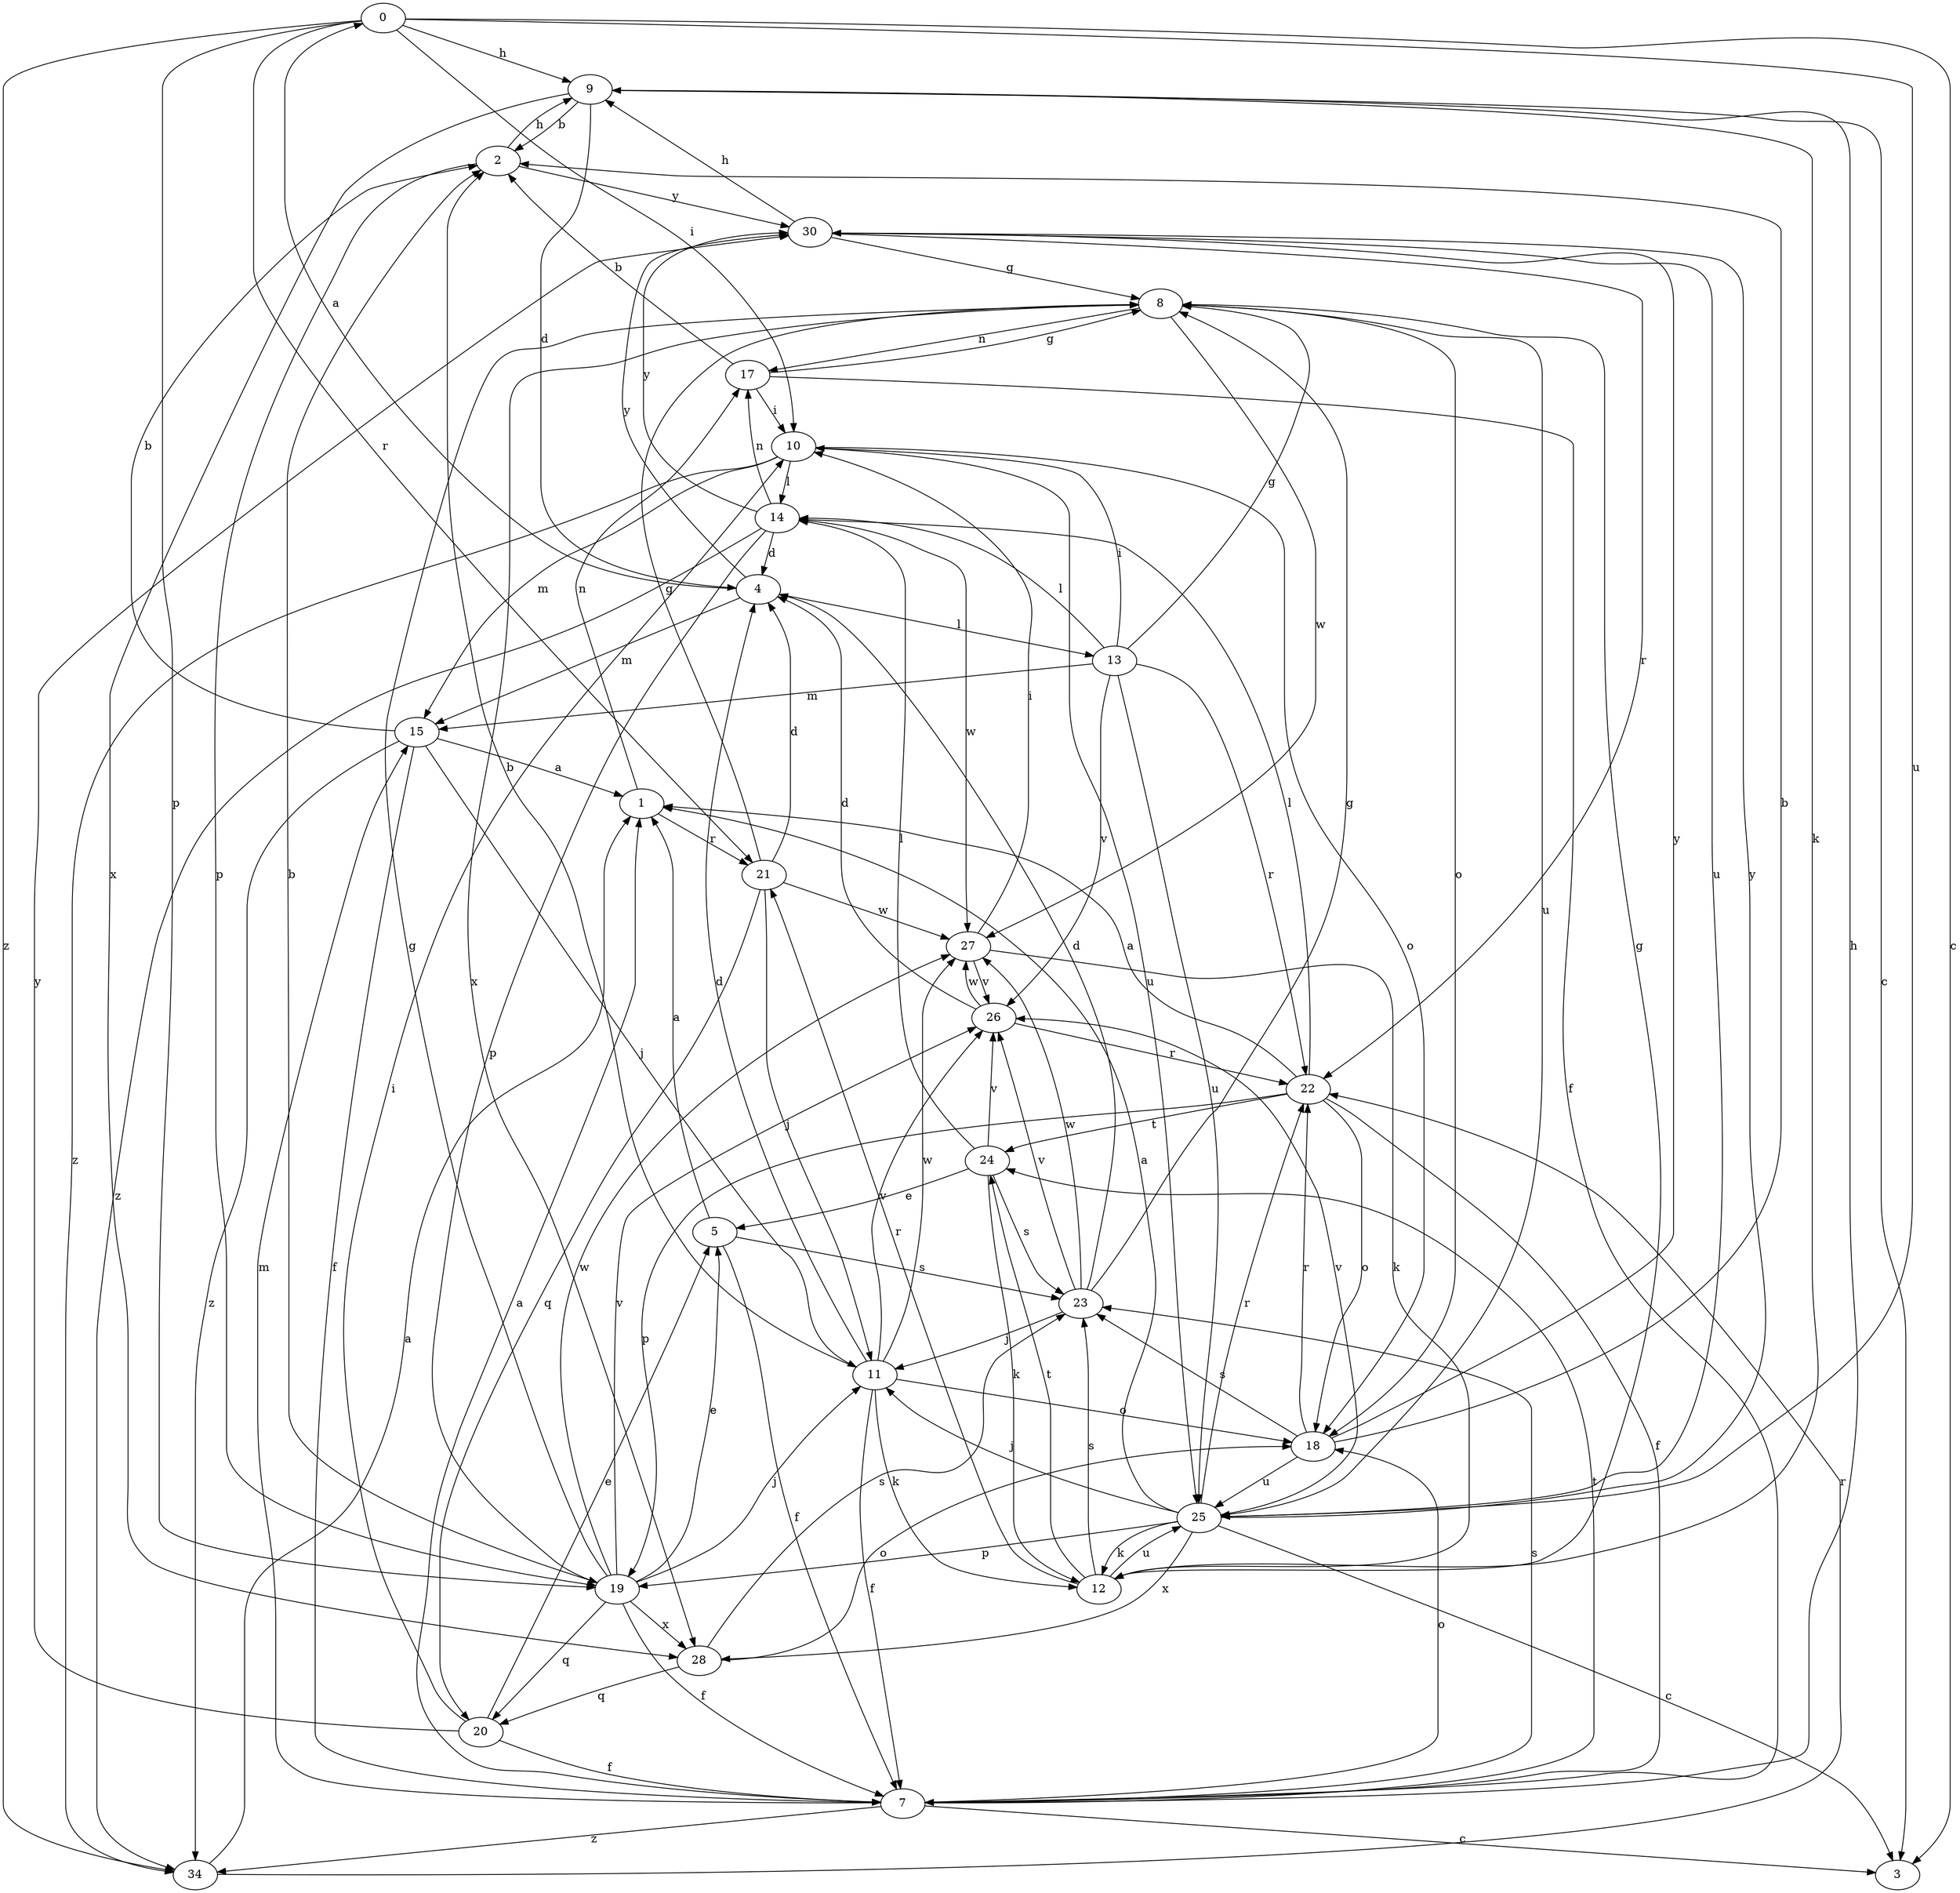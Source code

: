 strict digraph  {
0;
1;
2;
3;
4;
5;
7;
8;
9;
10;
11;
12;
13;
14;
15;
17;
18;
19;
20;
21;
22;
23;
24;
25;
26;
27;
28;
30;
34;
0 -> 3  [label=c];
0 -> 9  [label=h];
0 -> 10  [label=i];
0 -> 19  [label=p];
0 -> 21  [label=r];
0 -> 25  [label=u];
0 -> 34  [label=z];
1 -> 17  [label=n];
1 -> 21  [label=r];
2 -> 9  [label=h];
2 -> 19  [label=p];
2 -> 30  [label=y];
4 -> 0  [label=a];
4 -> 13  [label=l];
4 -> 15  [label=m];
4 -> 30  [label=y];
5 -> 1  [label=a];
5 -> 7  [label=f];
5 -> 23  [label=s];
7 -> 1  [label=a];
7 -> 3  [label=c];
7 -> 9  [label=h];
7 -> 15  [label=m];
7 -> 18  [label=o];
7 -> 23  [label=s];
7 -> 24  [label=t];
7 -> 34  [label=z];
8 -> 17  [label=n];
8 -> 18  [label=o];
8 -> 25  [label=u];
8 -> 27  [label=w];
8 -> 28  [label=x];
9 -> 2  [label=b];
9 -> 3  [label=c];
9 -> 4  [label=d];
9 -> 12  [label=k];
9 -> 28  [label=x];
10 -> 14  [label=l];
10 -> 15  [label=m];
10 -> 18  [label=o];
10 -> 25  [label=u];
10 -> 34  [label=z];
11 -> 2  [label=b];
11 -> 4  [label=d];
11 -> 7  [label=f];
11 -> 12  [label=k];
11 -> 18  [label=o];
11 -> 26  [label=v];
11 -> 27  [label=w];
12 -> 8  [label=g];
12 -> 21  [label=r];
12 -> 23  [label=s];
12 -> 24  [label=t];
12 -> 25  [label=u];
13 -> 8  [label=g];
13 -> 10  [label=i];
13 -> 14  [label=l];
13 -> 15  [label=m];
13 -> 22  [label=r];
13 -> 25  [label=u];
13 -> 26  [label=v];
14 -> 4  [label=d];
14 -> 17  [label=n];
14 -> 19  [label=p];
14 -> 27  [label=w];
14 -> 30  [label=y];
14 -> 34  [label=z];
15 -> 1  [label=a];
15 -> 2  [label=b];
15 -> 7  [label=f];
15 -> 11  [label=j];
15 -> 34  [label=z];
17 -> 2  [label=b];
17 -> 7  [label=f];
17 -> 8  [label=g];
17 -> 10  [label=i];
18 -> 2  [label=b];
18 -> 22  [label=r];
18 -> 23  [label=s];
18 -> 25  [label=u];
18 -> 30  [label=y];
19 -> 2  [label=b];
19 -> 5  [label=e];
19 -> 7  [label=f];
19 -> 8  [label=g];
19 -> 11  [label=j];
19 -> 20  [label=q];
19 -> 26  [label=v];
19 -> 27  [label=w];
19 -> 28  [label=x];
20 -> 5  [label=e];
20 -> 7  [label=f];
20 -> 10  [label=i];
20 -> 30  [label=y];
21 -> 4  [label=d];
21 -> 8  [label=g];
21 -> 11  [label=j];
21 -> 20  [label=q];
21 -> 27  [label=w];
22 -> 1  [label=a];
22 -> 7  [label=f];
22 -> 14  [label=l];
22 -> 18  [label=o];
22 -> 19  [label=p];
22 -> 24  [label=t];
23 -> 4  [label=d];
23 -> 8  [label=g];
23 -> 11  [label=j];
23 -> 26  [label=v];
23 -> 27  [label=w];
24 -> 5  [label=e];
24 -> 12  [label=k];
24 -> 14  [label=l];
24 -> 23  [label=s];
24 -> 26  [label=v];
25 -> 1  [label=a];
25 -> 3  [label=c];
25 -> 11  [label=j];
25 -> 12  [label=k];
25 -> 19  [label=p];
25 -> 22  [label=r];
25 -> 26  [label=v];
25 -> 28  [label=x];
25 -> 30  [label=y];
26 -> 4  [label=d];
26 -> 22  [label=r];
26 -> 27  [label=w];
27 -> 10  [label=i];
27 -> 12  [label=k];
27 -> 26  [label=v];
28 -> 18  [label=o];
28 -> 20  [label=q];
28 -> 23  [label=s];
30 -> 8  [label=g];
30 -> 9  [label=h];
30 -> 22  [label=r];
30 -> 25  [label=u];
34 -> 1  [label=a];
34 -> 22  [label=r];
}
